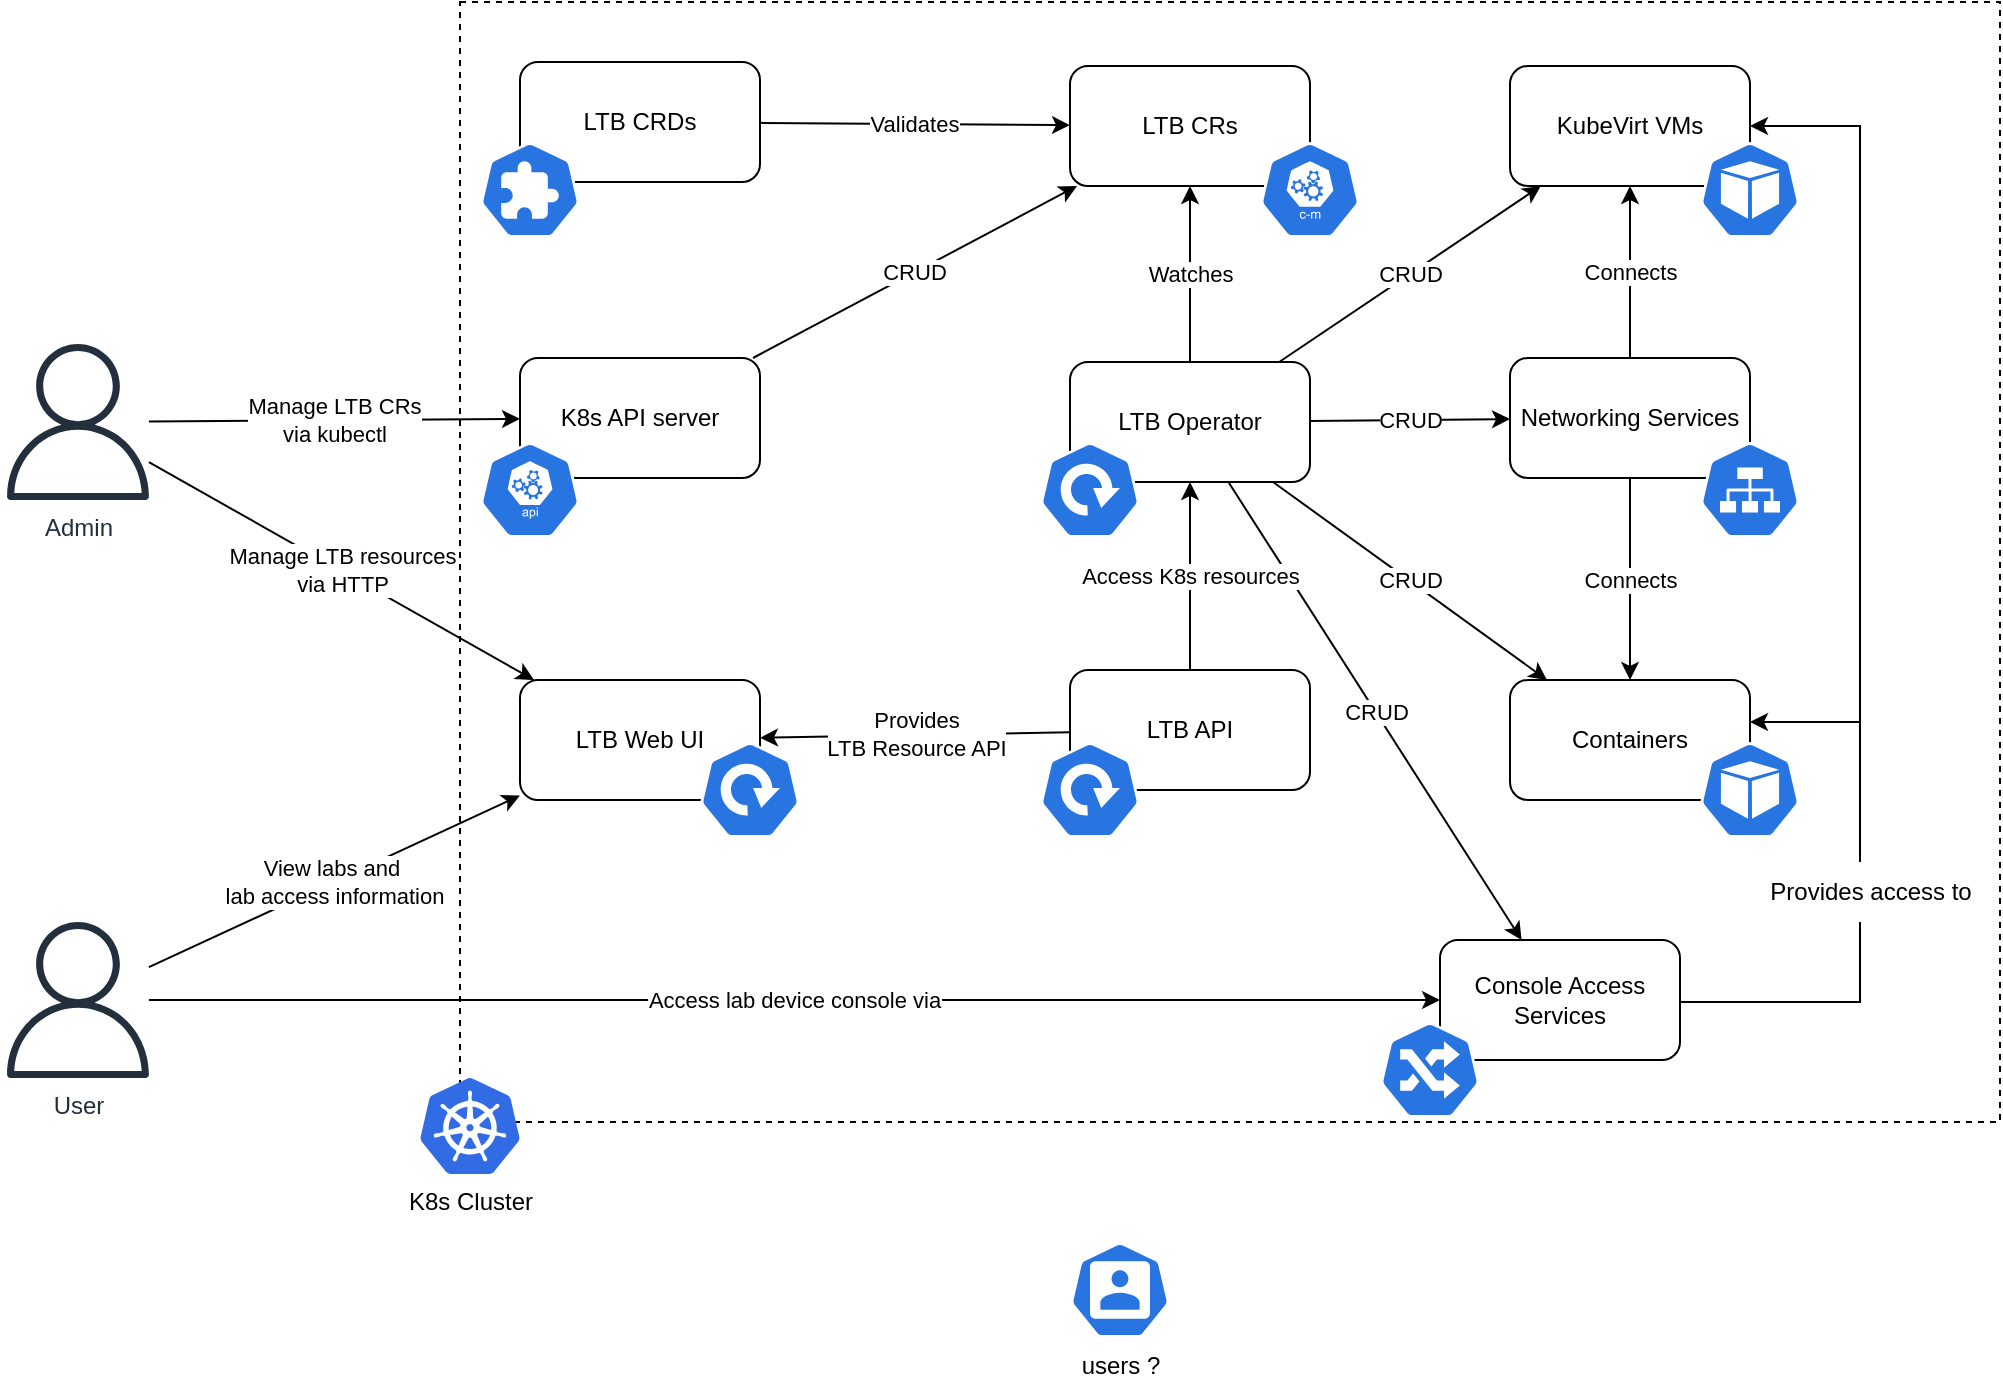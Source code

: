 <mxfile version="20.8.16" type="device"><diagram name="Overview" id="p_AVazn4bGqlAxzyQjqI"><mxGraphModel dx="3107" dy="1249" grid="1" gridSize="10" guides="1" tooltips="1" connect="1" arrows="1" fold="1" page="1" pageScale="1" pageWidth="1169" pageHeight="827" math="0" shadow="0"><root><mxCell id="0"/><mxCell id="1" parent="0"/><mxCell id="beF6FAr4Yl2p9bSxsSvF-69" value="" style="rounded=0;whiteSpace=wrap;html=1;dashed=1;fillColor=none;connectable=0;allowArrows=0;container=1;collapsible=0;recursiveResize=0;dropTarget=0;" vertex="1" parent="1"><mxGeometry x="280" y="50" width="770" height="560" as="geometry"/></mxCell><mxCell id="beF6FAr4Yl2p9bSxsSvF-19" value="Manage LTB CRs&lt;br&gt;via kubectl" style="rounded=0;orthogonalLoop=1;jettySize=auto;html=1;" edge="1" parent="1" source="beF6FAr4Yl2p9bSxsSvF-3" target="beF6FAr4Yl2p9bSxsSvF-14"><mxGeometry relative="1" as="geometry"/></mxCell><mxCell id="beF6FAr4Yl2p9bSxsSvF-20" value="Manage LTB resources&lt;br&gt;via HTTP" style="rounded=0;orthogonalLoop=1;jettySize=auto;html=1;" edge="1" parent="1" source="beF6FAr4Yl2p9bSxsSvF-3" target="beF6FAr4Yl2p9bSxsSvF-17"><mxGeometry relative="1" as="geometry"/></mxCell><mxCell id="beF6FAr4Yl2p9bSxsSvF-3" value="Admin" style="sketch=0;outlineConnect=0;fontColor=#232F3E;gradientColor=none;fillColor=#232F3D;strokeColor=none;dashed=0;verticalLabelPosition=bottom;verticalAlign=top;align=center;html=1;fontSize=12;fontStyle=0;aspect=fixed;pointerEvents=1;shape=mxgraph.aws4.user;" vertex="1" parent="1"><mxGeometry x="50" y="221" width="78" height="78" as="geometry"/></mxCell><mxCell id="beF6FAr4Yl2p9bSxsSvF-18" value="View labs and&amp;nbsp;&lt;br&gt;lab access information" style="rounded=0;orthogonalLoop=1;jettySize=auto;html=1;" edge="1" parent="1" source="beF6FAr4Yl2p9bSxsSvF-4" target="beF6FAr4Yl2p9bSxsSvF-17"><mxGeometry relative="1" as="geometry"/></mxCell><mxCell id="beF6FAr4Yl2p9bSxsSvF-44" value="Access lab device console via" style="edgeStyle=orthogonalEdgeStyle;rounded=0;orthogonalLoop=1;jettySize=auto;html=1;" edge="1" parent="1" source="beF6FAr4Yl2p9bSxsSvF-4" target="beF6FAr4Yl2p9bSxsSvF-34"><mxGeometry relative="1" as="geometry"/></mxCell><mxCell id="beF6FAr4Yl2p9bSxsSvF-4" value="User" style="sketch=0;outlineConnect=0;fontColor=#232F3E;gradientColor=none;fillColor=#232F3D;strokeColor=none;dashed=0;verticalLabelPosition=bottom;verticalAlign=top;align=center;html=1;fontSize=12;fontStyle=0;aspect=fixed;pointerEvents=1;shape=mxgraph.aws4.user;" vertex="1" parent="1"><mxGeometry x="50" y="510" width="78" height="78" as="geometry"/></mxCell><mxCell id="beF6FAr4Yl2p9bSxsSvF-12" value="LTB CRs" style="rounded=1;whiteSpace=wrap;html=1;fillColor=default;" vertex="1" parent="1"><mxGeometry x="585" y="82" width="120" height="60" as="geometry"/></mxCell><mxCell id="beF6FAr4Yl2p9bSxsSvF-29" value="Validates" style="edgeStyle=none;rounded=0;orthogonalLoop=1;jettySize=auto;html=1;" edge="1" parent="1" source="beF6FAr4Yl2p9bSxsSvF-13" target="beF6FAr4Yl2p9bSxsSvF-12"><mxGeometry relative="1" as="geometry"/></mxCell><mxCell id="beF6FAr4Yl2p9bSxsSvF-13" value="LTB CRDs" style="rounded=1;whiteSpace=wrap;html=1;fillColor=default;" vertex="1" parent="1"><mxGeometry x="310" y="80" width="120" height="60" as="geometry"/></mxCell><mxCell id="beF6FAr4Yl2p9bSxsSvF-30" value="CRUD" style="edgeStyle=none;rounded=0;orthogonalLoop=1;jettySize=auto;html=1;" edge="1" parent="1" source="beF6FAr4Yl2p9bSxsSvF-14" target="beF6FAr4Yl2p9bSxsSvF-12"><mxGeometry relative="1" as="geometry"/></mxCell><mxCell id="beF6FAr4Yl2p9bSxsSvF-14" value="K8s API server" style="rounded=1;whiteSpace=wrap;html=1;fillColor=default;" vertex="1" parent="1"><mxGeometry x="310" y="228" width="120" height="60" as="geometry"/></mxCell><mxCell id="beF6FAr4Yl2p9bSxsSvF-31" value="Watches" style="edgeStyle=none;rounded=0;orthogonalLoop=1;jettySize=auto;html=1;" edge="1" parent="1" source="beF6FAr4Yl2p9bSxsSvF-15" target="beF6FAr4Yl2p9bSxsSvF-12"><mxGeometry relative="1" as="geometry"/></mxCell><mxCell id="beF6FAr4Yl2p9bSxsSvF-35" value="CRUD" style="edgeStyle=none;rounded=0;orthogonalLoop=1;jettySize=auto;html=1;" edge="1" parent="1" source="beF6FAr4Yl2p9bSxsSvF-15" target="beF6FAr4Yl2p9bSxsSvF-33"><mxGeometry relative="1" as="geometry"/></mxCell><mxCell id="beF6FAr4Yl2p9bSxsSvF-36" value="CRUD" style="edgeStyle=none;rounded=0;orthogonalLoop=1;jettySize=auto;html=1;" edge="1" parent="1" source="beF6FAr4Yl2p9bSxsSvF-15" target="beF6FAr4Yl2p9bSxsSvF-32"><mxGeometry relative="1" as="geometry"/></mxCell><mxCell id="beF6FAr4Yl2p9bSxsSvF-37" value="CRUD" style="edgeStyle=none;rounded=0;orthogonalLoop=1;jettySize=auto;html=1;" edge="1" parent="1" source="beF6FAr4Yl2p9bSxsSvF-15" target="beF6FAr4Yl2p9bSxsSvF-34"><mxGeometry relative="1" as="geometry"/></mxCell><mxCell id="beF6FAr4Yl2p9bSxsSvF-49" value="CRUD" style="rounded=0;orthogonalLoop=1;jettySize=auto;html=1;" edge="1" parent="1" source="beF6FAr4Yl2p9bSxsSvF-15" target="beF6FAr4Yl2p9bSxsSvF-48"><mxGeometry relative="1" as="geometry"/></mxCell><mxCell id="beF6FAr4Yl2p9bSxsSvF-15" value="LTB Operator" style="rounded=1;whiteSpace=wrap;html=1;fillColor=default;" vertex="1" parent="1"><mxGeometry x="585" y="230" width="120" height="60" as="geometry"/></mxCell><mxCell id="beF6FAr4Yl2p9bSxsSvF-39" value="Provides&lt;br&gt;LTB Resource API" style="edgeStyle=none;rounded=0;orthogonalLoop=1;jettySize=auto;html=1;" edge="1" parent="1" source="beF6FAr4Yl2p9bSxsSvF-16" target="beF6FAr4Yl2p9bSxsSvF-17"><mxGeometry relative="1" as="geometry"/></mxCell><mxCell id="beF6FAr4Yl2p9bSxsSvF-40" value="Access K8s resources" style="edgeStyle=none;rounded=0;orthogonalLoop=1;jettySize=auto;html=1;" edge="1" parent="1" source="beF6FAr4Yl2p9bSxsSvF-16" target="beF6FAr4Yl2p9bSxsSvF-15"><mxGeometry relative="1" as="geometry"/></mxCell><mxCell id="beF6FAr4Yl2p9bSxsSvF-16" value="LTB API" style="rounded=1;whiteSpace=wrap;html=1;fillColor=default;" vertex="1" parent="1"><mxGeometry x="585" y="384" width="120" height="60" as="geometry"/></mxCell><mxCell id="beF6FAr4Yl2p9bSxsSvF-17" value="LTB Web UI" style="rounded=1;whiteSpace=wrap;html=1;fillColor=default;" vertex="1" parent="1"><mxGeometry x="310" y="389" width="120" height="60" as="geometry"/></mxCell><mxCell id="beF6FAr4Yl2p9bSxsSvF-32" value="KubeVirt VMs" style="rounded=1;whiteSpace=wrap;html=1;fillColor=default;" vertex="1" parent="1"><mxGeometry x="805" y="82" width="120" height="60" as="geometry"/></mxCell><mxCell id="beF6FAr4Yl2p9bSxsSvF-33" value="Containers" style="rounded=1;whiteSpace=wrap;html=1;fillColor=default;" vertex="1" parent="1"><mxGeometry x="805" y="389" width="120" height="60" as="geometry"/></mxCell><mxCell id="beF6FAr4Yl2p9bSxsSvF-46" value="" style="edgeStyle=orthogonalEdgeStyle;rounded=0;orthogonalLoop=1;jettySize=auto;html=1;entryX=1;entryY=0.5;entryDx=0;entryDy=0;" edge="1" parent="1" source="beF6FAr4Yl2p9bSxsSvF-34" target="beF6FAr4Yl2p9bSxsSvF-32"><mxGeometry relative="1" as="geometry"><Array as="points"><mxPoint x="980" y="550"/><mxPoint x="980" y="112"/></Array></mxGeometry></mxCell><mxCell id="beF6FAr4Yl2p9bSxsSvF-34" value="Console Access Services" style="rounded=1;whiteSpace=wrap;html=1;fillColor=default;" vertex="1" parent="1"><mxGeometry x="770" y="519" width="120" height="60" as="geometry"/></mxCell><mxCell id="beF6FAr4Yl2p9bSxsSvF-42" value="K8s Cluster" style="sketch=0;aspect=fixed;html=1;points=[];align=center;image;fontSize=12;image=img/lib/mscae/Kubernetes.svg;fillColor=default;" vertex="1" parent="1"><mxGeometry x="260" y="588" width="50" height="48" as="geometry"/></mxCell><mxCell id="beF6FAr4Yl2p9bSxsSvF-54" value="Connects" style="edgeStyle=none;rounded=0;orthogonalLoop=1;jettySize=auto;html=1;" edge="1" parent="1" source="beF6FAr4Yl2p9bSxsSvF-48" target="beF6FAr4Yl2p9bSxsSvF-33"><mxGeometry relative="1" as="geometry"/></mxCell><mxCell id="beF6FAr4Yl2p9bSxsSvF-55" value="Connects" style="edgeStyle=none;rounded=0;orthogonalLoop=1;jettySize=auto;html=1;" edge="1" parent="1" source="beF6FAr4Yl2p9bSxsSvF-48" target="beF6FAr4Yl2p9bSxsSvF-32"><mxGeometry relative="1" as="geometry"/></mxCell><mxCell id="beF6FAr4Yl2p9bSxsSvF-48" value="Networking Services" style="rounded=1;whiteSpace=wrap;html=1;fillColor=default;" vertex="1" parent="1"><mxGeometry x="805" y="228" width="120" height="60" as="geometry"/></mxCell><mxCell id="beF6FAr4Yl2p9bSxsSvF-50" value="" style="edgeStyle=orthogonalEdgeStyle;rounded=0;orthogonalLoop=1;jettySize=auto;html=1;" edge="1" parent="1" source="beF6FAr4Yl2p9bSxsSvF-34" target="beF6FAr4Yl2p9bSxsSvF-33"><mxGeometry relative="1" as="geometry"><mxPoint x="935" y="560.053" as="sourcePoint"/><mxPoint x="935" y="122" as="targetPoint"/><Array as="points"><mxPoint x="980" y="550"/><mxPoint x="980" y="410"/></Array></mxGeometry></mxCell><mxCell id="beF6FAr4Yl2p9bSxsSvF-51" value="Provides access to" style="text;html=1;align=center;verticalAlign=middle;resizable=0;points=[];autosize=1;strokeColor=none;fillColor=default;connectable=0;allowArrows=0;" vertex="1" parent="1"><mxGeometry x="925" y="480" width="120" height="30" as="geometry"/></mxCell><mxCell id="beF6FAr4Yl2p9bSxsSvF-56" value="" style="sketch=0;html=1;dashed=0;whitespace=wrap;fillColor=#2875E2;strokeColor=#ffffff;points=[[0.005,0.63,0],[0.1,0.2,0],[0.9,0.2,0],[0.5,0,0],[0.995,0.63,0],[0.72,0.99,0],[0.5,1,0],[0.28,0.99,0]];verticalLabelPosition=bottom;align=center;verticalAlign=top;shape=mxgraph.kubernetes.icon;prIcon=api;rounded=0;" vertex="1" parent="1"><mxGeometry x="290" y="270" width="50" height="48" as="geometry"/></mxCell><mxCell id="beF6FAr4Yl2p9bSxsSvF-57" value="" style="sketch=0;html=1;dashed=0;whitespace=wrap;fillColor=#2875E2;strokeColor=#ffffff;points=[[0.005,0.63,0],[0.1,0.2,0],[0.9,0.2,0],[0.5,0,0],[0.995,0.63,0],[0.72,0.99,0],[0.5,1,0],[0.28,0.99,0]];verticalLabelPosition=bottom;align=center;verticalAlign=top;shape=mxgraph.kubernetes.icon;prIcon=deploy;rounded=0;" vertex="1" parent="1"><mxGeometry x="570" y="420" width="50" height="48" as="geometry"/></mxCell><mxCell id="beF6FAr4Yl2p9bSxsSvF-58" value="" style="sketch=0;html=1;dashed=0;whitespace=wrap;fillColor=#2875E2;strokeColor=#ffffff;points=[[0.005,0.63,0],[0.1,0.2,0],[0.9,0.2,0],[0.5,0,0],[0.995,0.63,0],[0.72,0.99,0],[0.5,1,0],[0.28,0.99,0]];verticalLabelPosition=bottom;align=center;verticalAlign=top;shape=mxgraph.kubernetes.icon;prIcon=crd;rounded=0;" vertex="1" parent="1"><mxGeometry x="290" y="120" width="50" height="48" as="geometry"/></mxCell><mxCell id="beF6FAr4Yl2p9bSxsSvF-59" value="" style="sketch=0;html=1;dashed=0;whitespace=wrap;fillColor=#2875E2;strokeColor=#ffffff;points=[[0.005,0.63,0],[0.1,0.2,0],[0.9,0.2,0],[0.5,0,0],[0.995,0.63,0],[0.72,0.99,0],[0.5,1,0],[0.28,0.99,0]];verticalLabelPosition=bottom;align=center;verticalAlign=top;shape=mxgraph.kubernetes.icon;prIcon=svc;rounded=0;" vertex="1" parent="1"><mxGeometry x="900" y="270" width="50" height="48" as="geometry"/></mxCell><mxCell id="beF6FAr4Yl2p9bSxsSvF-60" value="" style="sketch=0;html=1;dashed=0;whitespace=wrap;fillColor=#2875E2;strokeColor=#ffffff;points=[[0.005,0.63,0],[0.1,0.2,0],[0.9,0.2,0],[0.5,0,0],[0.995,0.63,0],[0.72,0.99,0],[0.5,1,0],[0.28,0.99,0]];verticalLabelPosition=bottom;align=center;verticalAlign=top;shape=mxgraph.kubernetes.icon;prIcon=pod;rounded=0;" vertex="1" parent="1"><mxGeometry x="900" y="120" width="50" height="48" as="geometry"/></mxCell><mxCell id="beF6FAr4Yl2p9bSxsSvF-63" value="" style="sketch=0;html=1;dashed=0;whitespace=wrap;fillColor=#2875E2;strokeColor=#ffffff;points=[[0.005,0.63,0],[0.1,0.2,0],[0.9,0.2,0],[0.5,0,0],[0.995,0.63,0],[0.72,0.99,0],[0.5,1,0],[0.28,0.99,0]];verticalLabelPosition=bottom;align=center;verticalAlign=top;shape=mxgraph.kubernetes.icon;prIcon=pod;rounded=0;" vertex="1" parent="1"><mxGeometry x="900" y="420" width="50" height="48" as="geometry"/></mxCell><mxCell id="beF6FAr4Yl2p9bSxsSvF-64" value="" style="sketch=0;html=1;dashed=0;whitespace=wrap;fillColor=#2875E2;strokeColor=#ffffff;points=[[0.005,0.63,0],[0.1,0.2,0],[0.9,0.2,0],[0.5,0,0],[0.995,0.63,0],[0.72,0.99,0],[0.5,1,0],[0.28,0.99,0]];verticalLabelPosition=bottom;align=center;verticalAlign=top;shape=mxgraph.kubernetes.icon;prIcon=deploy;rounded=0;" vertex="1" parent="1"><mxGeometry x="400" y="420" width="50" height="48" as="geometry"/></mxCell><mxCell id="beF6FAr4Yl2p9bSxsSvF-66" value="" style="sketch=0;html=1;dashed=0;whitespace=wrap;fillColor=#2875E2;strokeColor=#ffffff;points=[[0.005,0.63,0],[0.1,0.2,0],[0.9,0.2,0],[0.5,0,0],[0.995,0.63,0],[0.72,0.99,0],[0.5,1,0],[0.28,0.99,0]];verticalLabelPosition=bottom;align=center;verticalAlign=top;shape=mxgraph.kubernetes.icon;prIcon=deploy;rounded=0;" vertex="1" parent="1"><mxGeometry x="570" y="270" width="50" height="48" as="geometry"/></mxCell><mxCell id="beF6FAr4Yl2p9bSxsSvF-67" value="" style="sketch=0;html=1;dashed=0;whitespace=wrap;fillColor=#2875E2;strokeColor=#ffffff;points=[[0.005,0.63,0],[0.1,0.2,0],[0.9,0.2,0],[0.5,0,0],[0.995,0.63,0],[0.72,0.99,0],[0.5,1,0],[0.28,0.99,0]];verticalLabelPosition=bottom;align=center;verticalAlign=top;shape=mxgraph.kubernetes.icon;prIcon=ing;rounded=0;" vertex="1" parent="1"><mxGeometry x="740" y="560" width="50" height="48" as="geometry"/></mxCell><mxCell id="beF6FAr4Yl2p9bSxsSvF-70" value="users ?" style="sketch=0;html=1;dashed=0;whitespace=wrap;fillColor=#2875E2;strokeColor=#ffffff;points=[[0.005,0.63,0],[0.1,0.2,0],[0.9,0.2,0],[0.5,0,0],[0.995,0.63,0],[0.72,0.99,0],[0.5,1,0],[0.28,0.99,0]];verticalLabelPosition=bottom;align=center;verticalAlign=top;shape=mxgraph.kubernetes.icon;prIcon=user;rounded=0;" vertex="1" parent="1"><mxGeometry x="585" y="670" width="50" height="48" as="geometry"/></mxCell><mxCell id="beF6FAr4Yl2p9bSxsSvF-72" value="" style="sketch=0;html=1;dashed=0;whitespace=wrap;fillColor=#2875E2;strokeColor=#ffffff;points=[[0.005,0.63,0],[0.1,0.2,0],[0.9,0.2,0],[0.5,0,0],[0.995,0.63,0],[0.72,0.99,0],[0.5,1,0],[0.28,0.99,0]];verticalLabelPosition=bottom;align=center;verticalAlign=top;shape=mxgraph.kubernetes.icon;prIcon=c_m;rounded=0;" vertex="1" parent="1"><mxGeometry x="680" y="120" width="50" height="48" as="geometry"/></mxCell></root></mxGraphModel></diagram></mxfile>